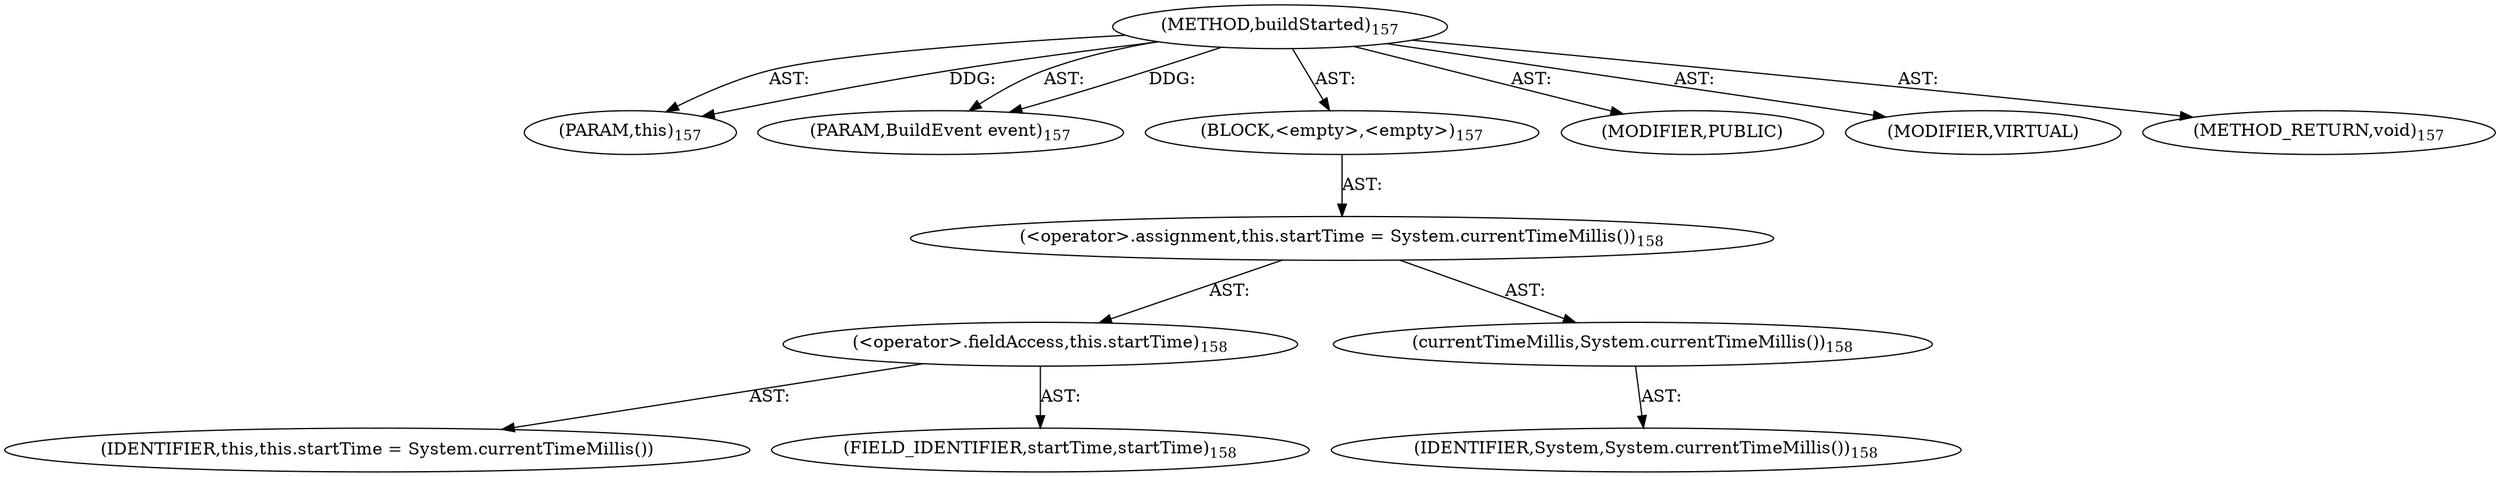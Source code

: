 digraph "buildStarted" {  
"111669149701" [label = <(METHOD,buildStarted)<SUB>157</SUB>> ]
"115964117004" [label = <(PARAM,this)<SUB>157</SUB>> ]
"115964117005" [label = <(PARAM,BuildEvent event)<SUB>157</SUB>> ]
"25769803781" [label = <(BLOCK,&lt;empty&gt;,&lt;empty&gt;)<SUB>157</SUB>> ]
"30064771094" [label = <(&lt;operator&gt;.assignment,this.startTime = System.currentTimeMillis())<SUB>158</SUB>> ]
"30064771095" [label = <(&lt;operator&gt;.fieldAccess,this.startTime)<SUB>158</SUB>> ]
"68719476759" [label = <(IDENTIFIER,this,this.startTime = System.currentTimeMillis())> ]
"55834574858" [label = <(FIELD_IDENTIFIER,startTime,startTime)<SUB>158</SUB>> ]
"30064771096" [label = <(currentTimeMillis,System.currentTimeMillis())<SUB>158</SUB>> ]
"68719476760" [label = <(IDENTIFIER,System,System.currentTimeMillis())<SUB>158</SUB>> ]
"133143986195" [label = <(MODIFIER,PUBLIC)> ]
"133143986196" [label = <(MODIFIER,VIRTUAL)> ]
"128849018885" [label = <(METHOD_RETURN,void)<SUB>157</SUB>> ]
  "111669149701" -> "115964117004"  [ label = "AST: "] 
  "111669149701" -> "115964117005"  [ label = "AST: "] 
  "111669149701" -> "25769803781"  [ label = "AST: "] 
  "111669149701" -> "133143986195"  [ label = "AST: "] 
  "111669149701" -> "133143986196"  [ label = "AST: "] 
  "111669149701" -> "128849018885"  [ label = "AST: "] 
  "25769803781" -> "30064771094"  [ label = "AST: "] 
  "30064771094" -> "30064771095"  [ label = "AST: "] 
  "30064771094" -> "30064771096"  [ label = "AST: "] 
  "30064771095" -> "68719476759"  [ label = "AST: "] 
  "30064771095" -> "55834574858"  [ label = "AST: "] 
  "30064771096" -> "68719476760"  [ label = "AST: "] 
  "111669149701" -> "115964117004"  [ label = "DDG: "] 
  "111669149701" -> "115964117005"  [ label = "DDG: "] 
}

